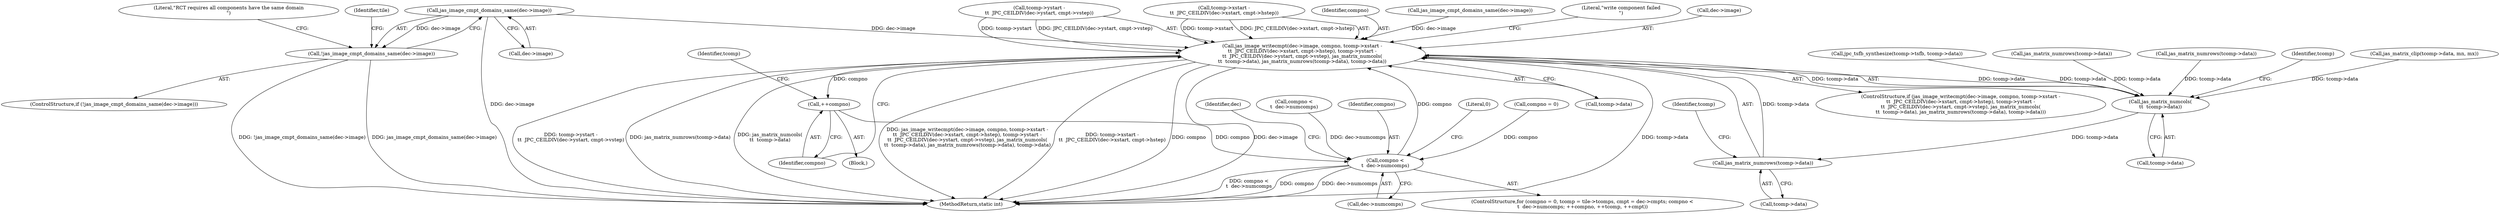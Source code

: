digraph "0_jasper_dee11ec440d7908d1daf69f40a3324b27cf213ba@API" {
"1000315" [label="(Call,jas_image_cmpt_domains_same(dec->image))"];
"1000314" [label="(Call,!jas_image_cmpt_domains_same(dec->image))"];
"1000653" [label="(Call,jas_image_writecmpt(dec->image, compno, tcomp->xstart -\n\t\t  JPC_CEILDIV(dec->xstart, cmpt->hstep), tcomp->ystart -\n\t\t  JPC_CEILDIV(dec->ystart, cmpt->vstep), jas_matrix_numcols(\n\t\t  tcomp->data), jas_matrix_numrows(tcomp->data), tcomp->data))"];
"1000644" [label="(Call,++compno)"];
"1000638" [label="(Call,compno <\n\t  dec->numcomps)"];
"1000680" [label="(Call,jas_matrix_numcols(\n\t\t  tcomp->data))"];
"1000684" [label="(Call,jas_matrix_numrows(tcomp->data))"];
"1000688" [label="(Call,tcomp->data)"];
"1000363" [label="(Call,jas_image_cmpt_domains_same(dec->image))"];
"1000693" [label="(Literal,\"write component failed\n\")"];
"1000685" [label="(Call,tcomp->data)"];
"1000638" [label="(Call,compno <\n\t  dec->numcomps)"];
"1000321" [label="(Literal,\"RCT requires all components have the same domain\n\")"];
"1000563" [label="(Call,compno <\n\t  dec->numcomps)"];
"1000686" [label="(Identifier,tcomp)"];
"1000684" [label="(Call,jas_matrix_numrows(tcomp->data))"];
"1000644" [label="(Call,++compno)"];
"1000315" [label="(Call,jas_image_cmpt_domains_same(dec->image))"];
"1000640" [label="(Call,dec->numcomps)"];
"1000648" [label="(Identifier,tcomp)"];
"1000616" [label="(Call,jas_matrix_clip(tcomp->data, mn, mx))"];
"1000639" [label="(Identifier,compno)"];
"1000654" [label="(Call,dec->image)"];
"1000689" [label="(Identifier,tcomp)"];
"1000313" [label="(ControlStructure,if (!jas_image_cmpt_domains_same(dec->image)))"];
"1000316" [label="(Call,dec->image)"];
"1000286" [label="(Call,jpc_tsfb_synthesize(tcomp->tsfb, tcomp->data))"];
"1000698" [label="(Literal,0)"];
"1000669" [label="(Call,tcomp->ystart -\n\t\t  JPC_CEILDIV(dec->ystart, cmpt->vstep))"];
"1000658" [label="(Call,tcomp->xstart -\n\t\t  JPC_CEILDIV(dec->xstart, cmpt->hstep))"];
"1000329" [label="(Identifier,tile)"];
"1000624" [label="(Call,compno = 0)"];
"1000657" [label="(Identifier,compno)"];
"1000643" [label="(Block,)"];
"1000518" [label="(Call,jas_matrix_numrows(tcomp->data))"];
"1000645" [label="(Identifier,compno)"];
"1000622" [label="(ControlStructure,for (compno = 0, tcomp = tile->tcomps, cmpt = dec->cmpts; compno <\n\t  dec->numcomps; ++compno, ++tcomp, ++cmpt))"];
"1000655" [label="(Identifier,dec)"];
"1000314" [label="(Call,!jas_image_cmpt_domains_same(dec->image))"];
"1000652" [label="(ControlStructure,if (jas_image_writecmpt(dec->image, compno, tcomp->xstart -\n\t\t  JPC_CEILDIV(dec->xstart, cmpt->hstep), tcomp->ystart -\n\t\t  JPC_CEILDIV(dec->ystart, cmpt->vstep), jas_matrix_numcols(\n\t\t  tcomp->data), jas_matrix_numrows(tcomp->data), tcomp->data)))"];
"1000653" [label="(Call,jas_image_writecmpt(dec->image, compno, tcomp->xstart -\n\t\t  JPC_CEILDIV(dec->xstart, cmpt->hstep), tcomp->ystart -\n\t\t  JPC_CEILDIV(dec->ystart, cmpt->vstep), jas_matrix_numcols(\n\t\t  tcomp->data), jas_matrix_numrows(tcomp->data), tcomp->data))"];
"1000680" [label="(Call,jas_matrix_numcols(\n\t\t  tcomp->data))"];
"1000428" [label="(Call,jas_matrix_numrows(tcomp->data))"];
"1000699" [label="(MethodReturn,static int)"];
"1000681" [label="(Call,tcomp->data)"];
"1000315" -> "1000314"  [label="AST: "];
"1000315" -> "1000316"  [label="CFG: "];
"1000316" -> "1000315"  [label="AST: "];
"1000314" -> "1000315"  [label="CFG: "];
"1000315" -> "1000699"  [label="DDG: dec->image"];
"1000315" -> "1000314"  [label="DDG: dec->image"];
"1000315" -> "1000653"  [label="DDG: dec->image"];
"1000314" -> "1000313"  [label="AST: "];
"1000321" -> "1000314"  [label="CFG: "];
"1000329" -> "1000314"  [label="CFG: "];
"1000314" -> "1000699"  [label="DDG: jas_image_cmpt_domains_same(dec->image)"];
"1000314" -> "1000699"  [label="DDG: !jas_image_cmpt_domains_same(dec->image)"];
"1000653" -> "1000652"  [label="AST: "];
"1000653" -> "1000688"  [label="CFG: "];
"1000654" -> "1000653"  [label="AST: "];
"1000657" -> "1000653"  [label="AST: "];
"1000658" -> "1000653"  [label="AST: "];
"1000669" -> "1000653"  [label="AST: "];
"1000680" -> "1000653"  [label="AST: "];
"1000684" -> "1000653"  [label="AST: "];
"1000688" -> "1000653"  [label="AST: "];
"1000693" -> "1000653"  [label="CFG: "];
"1000645" -> "1000653"  [label="CFG: "];
"1000653" -> "1000699"  [label="DDG: jas_matrix_numrows(tcomp->data)"];
"1000653" -> "1000699"  [label="DDG: jas_matrix_numcols(\n\t\t  tcomp->data)"];
"1000653" -> "1000699"  [label="DDG: jas_image_writecmpt(dec->image, compno, tcomp->xstart -\n\t\t  JPC_CEILDIV(dec->xstart, cmpt->hstep), tcomp->ystart -\n\t\t  JPC_CEILDIV(dec->ystart, cmpt->vstep), jas_matrix_numcols(\n\t\t  tcomp->data), jas_matrix_numrows(tcomp->data), tcomp->data)"];
"1000653" -> "1000699"  [label="DDG: tcomp->xstart -\n\t\t  JPC_CEILDIV(dec->xstart, cmpt->hstep)"];
"1000653" -> "1000699"  [label="DDG: tcomp->data"];
"1000653" -> "1000699"  [label="DDG: compno"];
"1000653" -> "1000699"  [label="DDG: dec->image"];
"1000653" -> "1000699"  [label="DDG: tcomp->ystart -\n\t\t  JPC_CEILDIV(dec->ystart, cmpt->vstep)"];
"1000653" -> "1000644"  [label="DDG: compno"];
"1000363" -> "1000653"  [label="DDG: dec->image"];
"1000638" -> "1000653"  [label="DDG: compno"];
"1000658" -> "1000653"  [label="DDG: tcomp->xstart"];
"1000658" -> "1000653"  [label="DDG: JPC_CEILDIV(dec->xstart, cmpt->hstep)"];
"1000669" -> "1000653"  [label="DDG: tcomp->ystart"];
"1000669" -> "1000653"  [label="DDG: JPC_CEILDIV(dec->ystart, cmpt->vstep)"];
"1000680" -> "1000653"  [label="DDG: tcomp->data"];
"1000653" -> "1000680"  [label="DDG: tcomp->data"];
"1000684" -> "1000653"  [label="DDG: tcomp->data"];
"1000644" -> "1000643"  [label="AST: "];
"1000644" -> "1000645"  [label="CFG: "];
"1000645" -> "1000644"  [label="AST: "];
"1000648" -> "1000644"  [label="CFG: "];
"1000644" -> "1000638"  [label="DDG: compno"];
"1000638" -> "1000622"  [label="AST: "];
"1000638" -> "1000640"  [label="CFG: "];
"1000639" -> "1000638"  [label="AST: "];
"1000640" -> "1000638"  [label="AST: "];
"1000655" -> "1000638"  [label="CFG: "];
"1000698" -> "1000638"  [label="CFG: "];
"1000638" -> "1000699"  [label="DDG: compno <\n\t  dec->numcomps"];
"1000638" -> "1000699"  [label="DDG: compno"];
"1000638" -> "1000699"  [label="DDG: dec->numcomps"];
"1000624" -> "1000638"  [label="DDG: compno"];
"1000563" -> "1000638"  [label="DDG: dec->numcomps"];
"1000680" -> "1000681"  [label="CFG: "];
"1000681" -> "1000680"  [label="AST: "];
"1000686" -> "1000680"  [label="CFG: "];
"1000286" -> "1000680"  [label="DDG: tcomp->data"];
"1000616" -> "1000680"  [label="DDG: tcomp->data"];
"1000518" -> "1000680"  [label="DDG: tcomp->data"];
"1000428" -> "1000680"  [label="DDG: tcomp->data"];
"1000680" -> "1000684"  [label="DDG: tcomp->data"];
"1000684" -> "1000685"  [label="CFG: "];
"1000685" -> "1000684"  [label="AST: "];
"1000689" -> "1000684"  [label="CFG: "];
}
